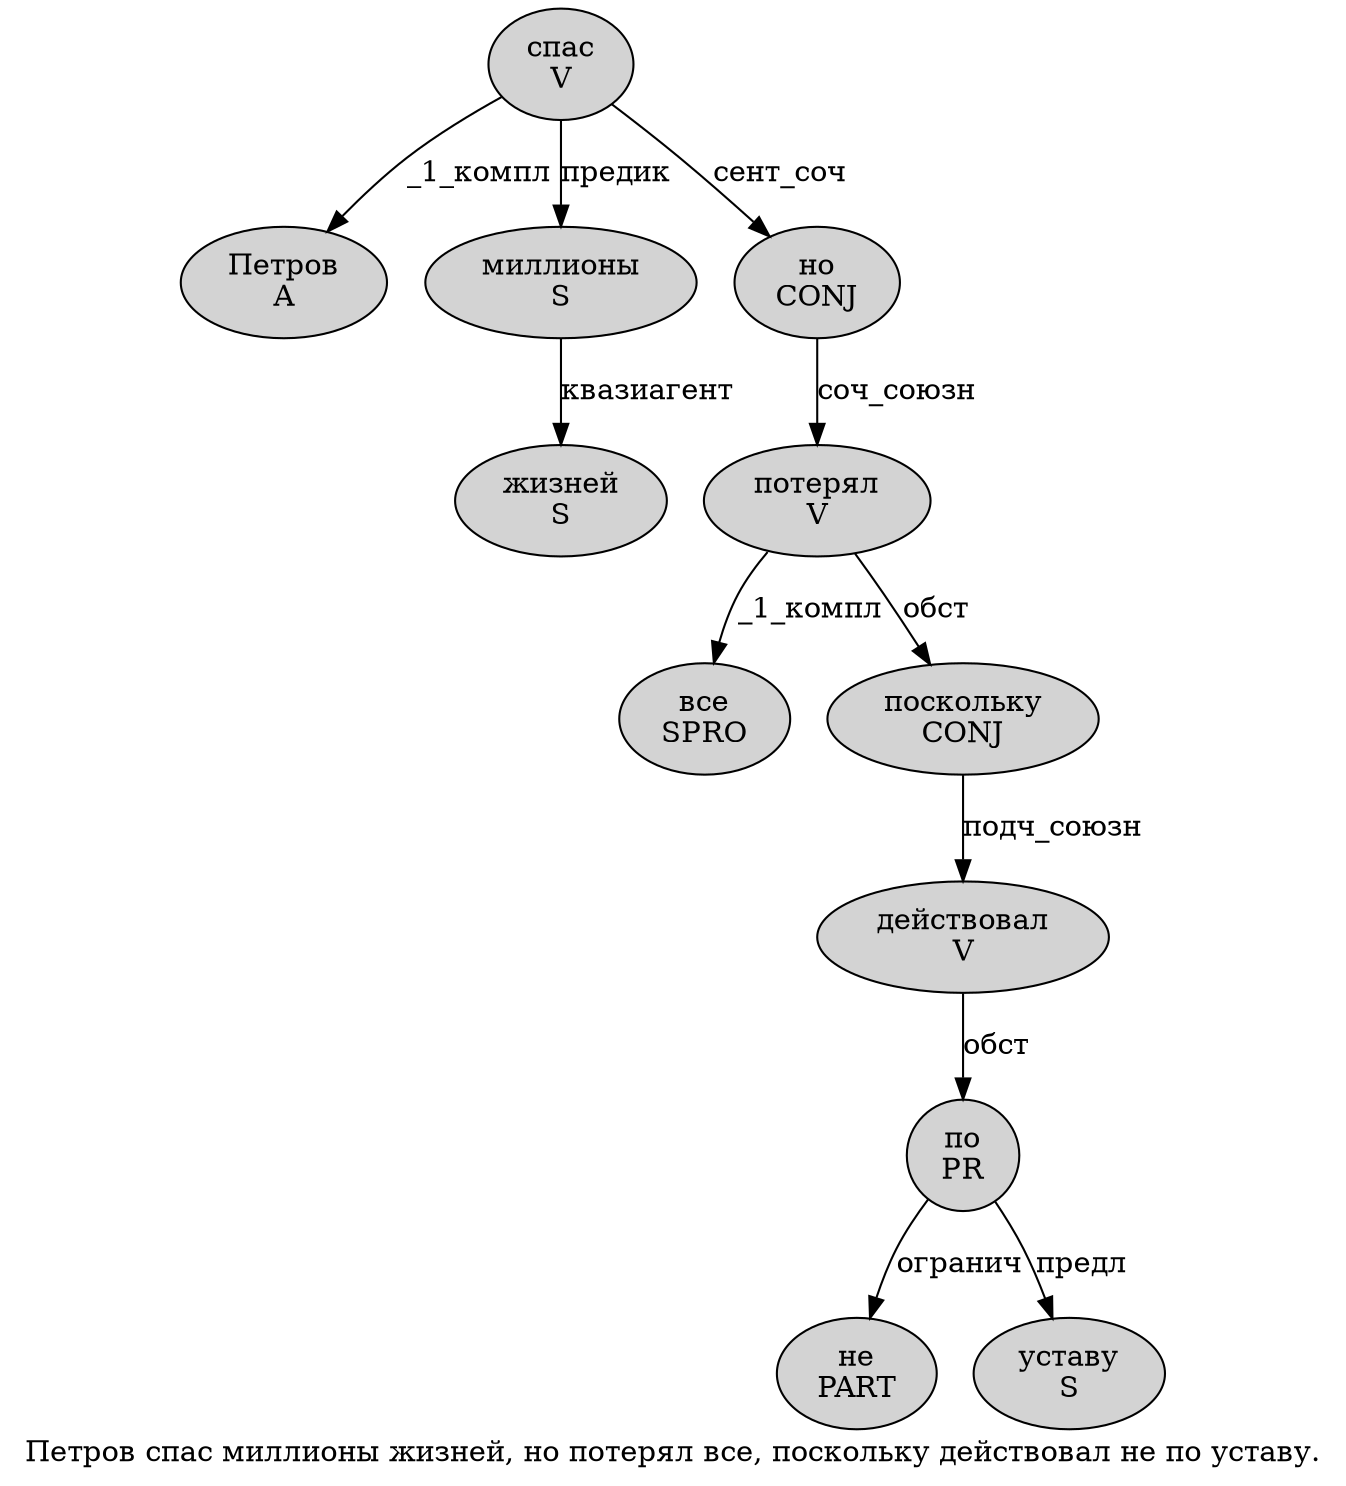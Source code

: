 digraph SENTENCE_280 {
	graph [label="Петров спас миллионы жизней, но потерял все, поскольку действовал не по уставу."]
	node [style=filled]
		0 [label="Петров
A" color="" fillcolor=lightgray penwidth=1 shape=ellipse]
		1 [label="спас
V" color="" fillcolor=lightgray penwidth=1 shape=ellipse]
		2 [label="миллионы
S" color="" fillcolor=lightgray penwidth=1 shape=ellipse]
		3 [label="жизней
S" color="" fillcolor=lightgray penwidth=1 shape=ellipse]
		5 [label="но
CONJ" color="" fillcolor=lightgray penwidth=1 shape=ellipse]
		6 [label="потерял
V" color="" fillcolor=lightgray penwidth=1 shape=ellipse]
		7 [label="все
SPRO" color="" fillcolor=lightgray penwidth=1 shape=ellipse]
		9 [label="поскольку
CONJ" color="" fillcolor=lightgray penwidth=1 shape=ellipse]
		10 [label="действовал
V" color="" fillcolor=lightgray penwidth=1 shape=ellipse]
		11 [label="не
PART" color="" fillcolor=lightgray penwidth=1 shape=ellipse]
		12 [label="по
PR" color="" fillcolor=lightgray penwidth=1 shape=ellipse]
		13 [label="уставу
S" color="" fillcolor=lightgray penwidth=1 shape=ellipse]
			2 -> 3 [label="квазиагент"]
			5 -> 6 [label="соч_союзн"]
			6 -> 7 [label="_1_компл"]
			6 -> 9 [label="обст"]
			1 -> 0 [label="_1_компл"]
			1 -> 2 [label="предик"]
			1 -> 5 [label="сент_соч"]
			12 -> 11 [label="огранич"]
			12 -> 13 [label="предл"]
			9 -> 10 [label="подч_союзн"]
			10 -> 12 [label="обст"]
}